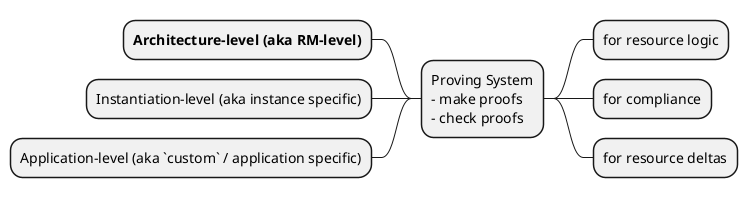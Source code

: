 @startmindmap

+ Proving System\n- make proofs\n- check proofs

++ for resource logic
' produce proofs from ...
++ for compliance
' produce proofs from ...
++ for resource deltas
' produce proofs from ...

'inputs and constraints
-- <b>Architecture-level (aka RM-level)</b>
-- Instantiation-level (aka instance specific)
-- Application-level (aka `custom` / application specific)



'+ **myThoughts**
'++ Thought 1
''tag::details[]
'+++_ Thought 1.1
'+++_ Thought 1.2
''end::details[]
'++ Thought 2
'++ Thought 3
'
''tag::left[]
'-- Thought A
'-- Thought B
'-- Thought C
''end::left[]
'

@endmindmap
